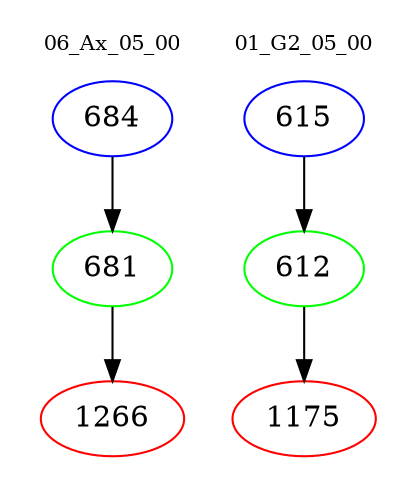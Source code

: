 digraph{
subgraph cluster_0 {
color = white
label = "06_Ax_05_00";
fontsize=10;
T0_684 [label="684", color="blue"]
T0_684 -> T0_681 [color="black"]
T0_681 [label="681", color="green"]
T0_681 -> T0_1266 [color="black"]
T0_1266 [label="1266", color="red"]
}
subgraph cluster_1 {
color = white
label = "01_G2_05_00";
fontsize=10;
T1_615 [label="615", color="blue"]
T1_615 -> T1_612 [color="black"]
T1_612 [label="612", color="green"]
T1_612 -> T1_1175 [color="black"]
T1_1175 [label="1175", color="red"]
}
}
